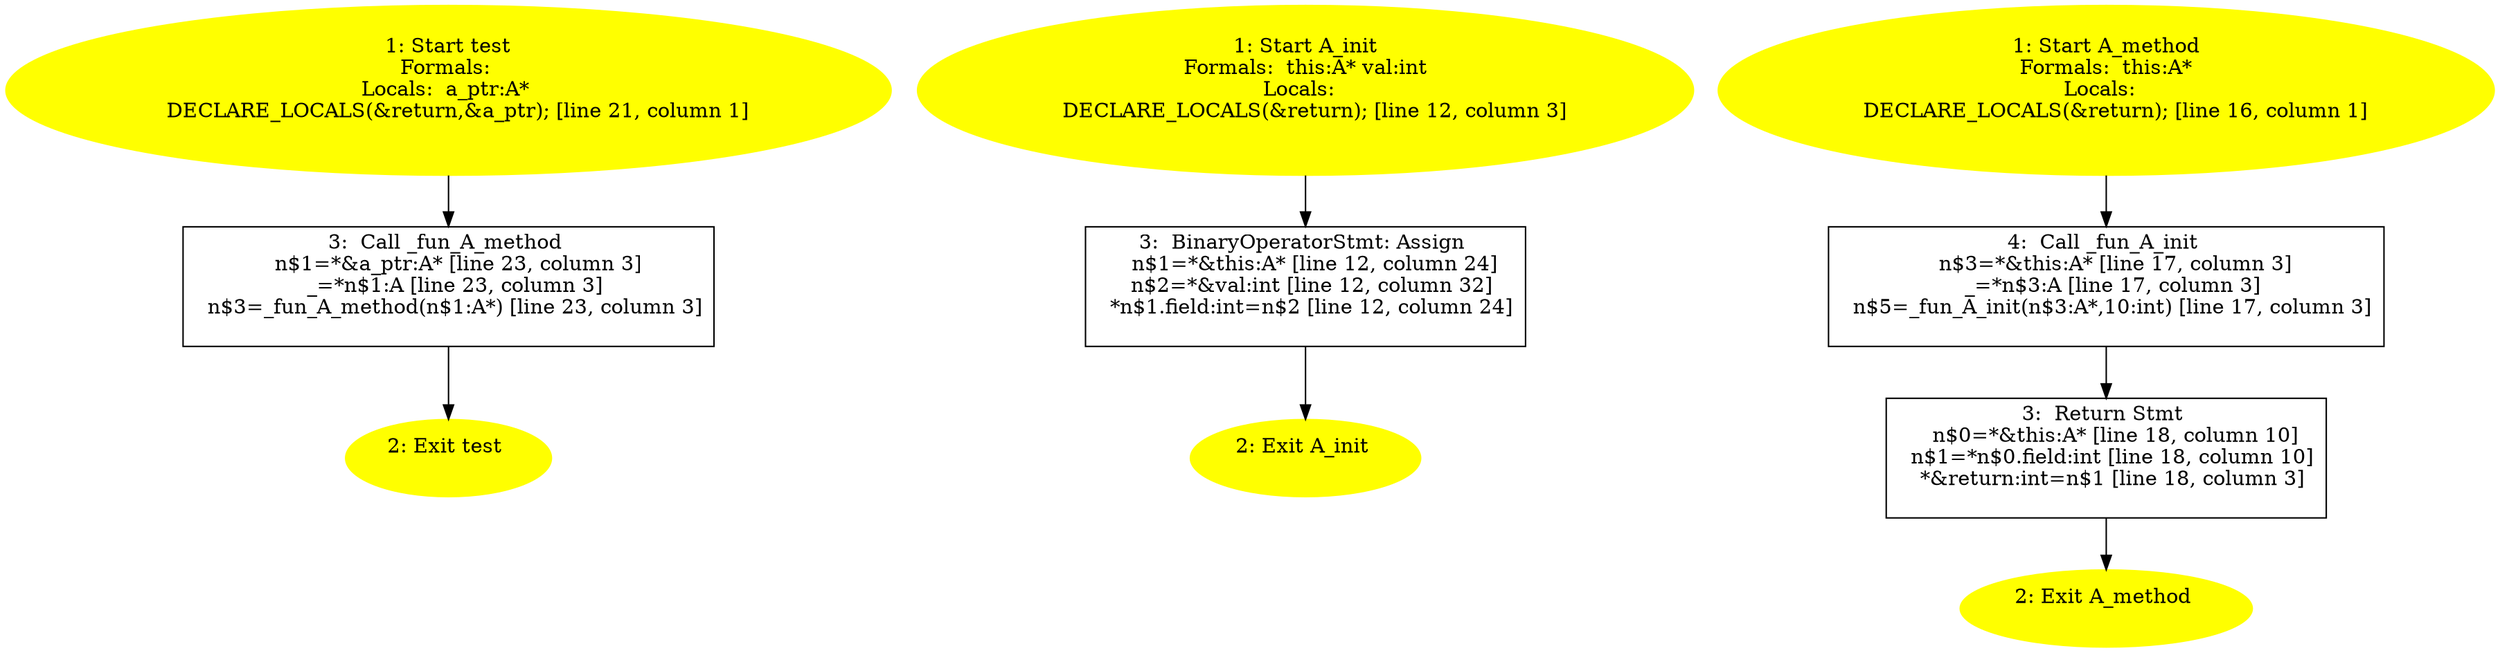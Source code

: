 /* @generated */
digraph cfg {
"test#18241244337164948030.afc14f193ad97442f67ac7183be789bc_1" [label="1: Start test\nFormals: \nLocals:  a_ptr:A* \n   DECLARE_LOCALS(&return,&a_ptr); [line 21, column 1]\n " color=yellow style=filled]
	

	 "test#18241244337164948030.afc14f193ad97442f67ac7183be789bc_1" -> "test#18241244337164948030.afc14f193ad97442f67ac7183be789bc_3" ;
"test#18241244337164948030.afc14f193ad97442f67ac7183be789bc_2" [label="2: Exit test \n  " color=yellow style=filled]
	

"test#18241244337164948030.afc14f193ad97442f67ac7183be789bc_3" [label="3:  Call _fun_A_method \n   n$1=*&a_ptr:A* [line 23, column 3]\n  _=*n$1:A [line 23, column 3]\n  n$3=_fun_A_method(n$1:A*) [line 23, column 3]\n " shape="box"]
	

	 "test#18241244337164948030.afc14f193ad97442f67ac7183be789bc_3" -> "test#18241244337164948030.afc14f193ad97442f67ac7183be789bc_2" ;
"init#A#(11888841587519675340).79bf6a1702f6a90708acc2d560532750_1" [label="1: Start A_init\nFormals:  this:A* val:int\nLocals:  \n   DECLARE_LOCALS(&return); [line 12, column 3]\n " color=yellow style=filled]
	

	 "init#A#(11888841587519675340).79bf6a1702f6a90708acc2d560532750_1" -> "init#A#(11888841587519675340).79bf6a1702f6a90708acc2d560532750_3" ;
"init#A#(11888841587519675340).79bf6a1702f6a90708acc2d560532750_2" [label="2: Exit A_init \n  " color=yellow style=filled]
	

"init#A#(11888841587519675340).79bf6a1702f6a90708acc2d560532750_3" [label="3:  BinaryOperatorStmt: Assign \n   n$1=*&this:A* [line 12, column 24]\n  n$2=*&val:int [line 12, column 32]\n  *n$1.field:int=n$2 [line 12, column 24]\n " shape="box"]
	

	 "init#A#(11888841587519675340).79bf6a1702f6a90708acc2d560532750_3" -> "init#A#(11888841587519675340).79bf6a1702f6a90708acc2d560532750_2" ;
"method#A#(5340410962252776012).be8cb65bc6e38d687825fbc80265a66c_1" [label="1: Start A_method\nFormals:  this:A*\nLocals:  \n   DECLARE_LOCALS(&return); [line 16, column 1]\n " color=yellow style=filled]
	

	 "method#A#(5340410962252776012).be8cb65bc6e38d687825fbc80265a66c_1" -> "method#A#(5340410962252776012).be8cb65bc6e38d687825fbc80265a66c_4" ;
"method#A#(5340410962252776012).be8cb65bc6e38d687825fbc80265a66c_2" [label="2: Exit A_method \n  " color=yellow style=filled]
	

"method#A#(5340410962252776012).be8cb65bc6e38d687825fbc80265a66c_3" [label="3:  Return Stmt \n   n$0=*&this:A* [line 18, column 10]\n  n$1=*n$0.field:int [line 18, column 10]\n  *&return:int=n$1 [line 18, column 3]\n " shape="box"]
	

	 "method#A#(5340410962252776012).be8cb65bc6e38d687825fbc80265a66c_3" -> "method#A#(5340410962252776012).be8cb65bc6e38d687825fbc80265a66c_2" ;
"method#A#(5340410962252776012).be8cb65bc6e38d687825fbc80265a66c_4" [label="4:  Call _fun_A_init \n   n$3=*&this:A* [line 17, column 3]\n  _=*n$3:A [line 17, column 3]\n  n$5=_fun_A_init(n$3:A*,10:int) [line 17, column 3]\n " shape="box"]
	

	 "method#A#(5340410962252776012).be8cb65bc6e38d687825fbc80265a66c_4" -> "method#A#(5340410962252776012).be8cb65bc6e38d687825fbc80265a66c_3" ;
}
